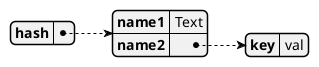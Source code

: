 {
  "sha1": "dkljdsq3mv0an8b2m9l632j6rtl05nh",
  "insertion": {
    "when": "2024-06-01T09:03:03.147Z",
    "url": "https://github.com/plantuml/plantuml/issues/434",
    "user": "plantuml@gmail.com"
  }
}
@startyaml
# hash is a named-tuple structure
hash:
  # value is text
  name1: Text
  # value is hash
  name2:
    key: val
@endyaml

